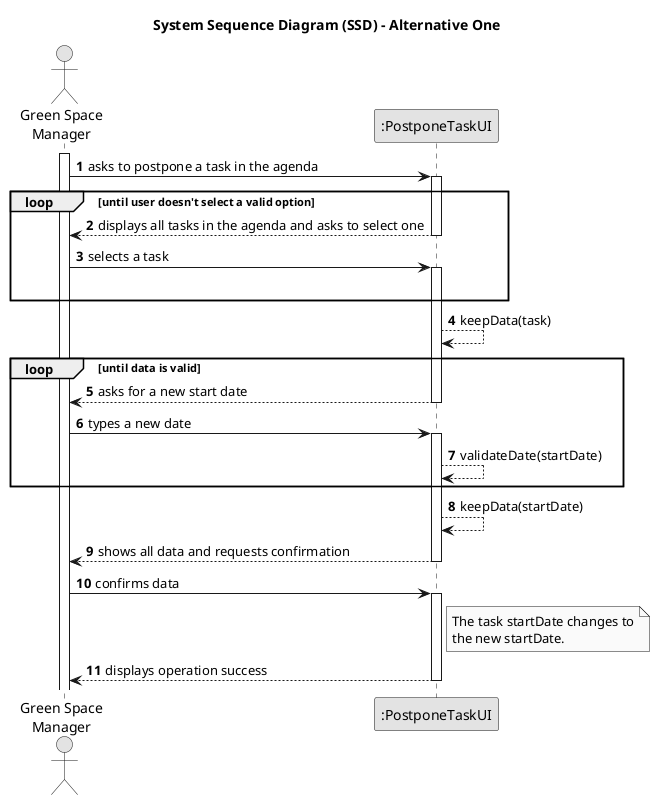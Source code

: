 @startuml
skinparam monochrome true
skinparam packageStyle rectangle
skinparam shadowing false

title System Sequence Diagram (SSD) - Alternative One

autonumber

actor "Green Space\nManager" as GSM
participant ":PostponeTaskUI" as UI

activate GSM

    GSM -> UI : asks to postpone a task in the agenda
    activate UI
loop until user doesn't select a valid option
        UI --> GSM : displays all tasks in the agenda and asks to select one
    deactivate UI

    GSM -> UI : selects a task
    activate UI
    |||
end loop
        UI --> UI : keepData(task)
loop until data is valid
        UI --> GSM : asks for a new start date
    deactivate UI

    GSM -> UI : types a new date
    activate UI
        UI --> UI : validateDate(startDate)
end loop
        UI --> UI : keepData(startDate)
        UI --> GSM : shows all data and requests confirmation
    deactivate UI

    GSM -> UI : confirms data
    activate UI
        note right of UI
            The task startDate changes to
            the new startDate.
        end note
        UI --> GSM : displays operation success
    deactivate UI

@enduml